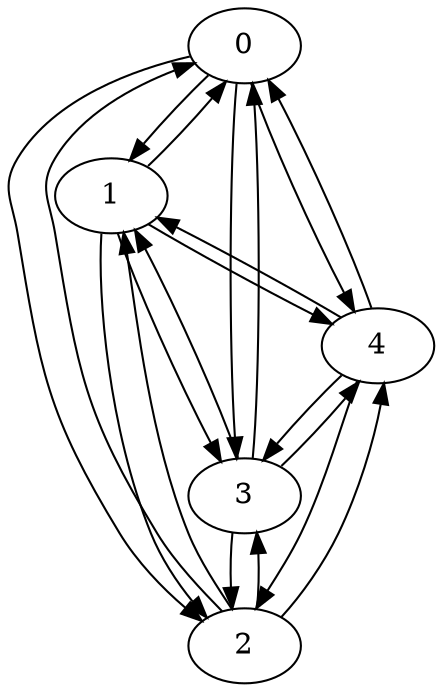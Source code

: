 digraph  {
0;
1;
2;
3;
4;
0 -> 1  [key=0, weight="4.12"];
0 -> 2  [key=0, weight="3.85"];
0 -> 3  [key=0, weight="4.97"];
0 -> 4  [key=0, weight="4.95"];
1 -> 0  [key=0, weight="4.61"];
1 -> 2  [key=0, weight="4.42"];
1 -> 3  [key=0, weight="4.26"];
1 -> 4  [key=0, weight="4.27"];
2 -> 0  [key=0, weight="4.74"];
2 -> 1  [key=0, weight="3.39"];
2 -> 3  [key=0, weight="3.19"];
2 -> 4  [key=0, weight="4.85"];
3 -> 0  [key=0, weight="4.25"];
3 -> 1  [key=0, weight="3.23"];
3 -> 2  [key=0, weight="4.64"];
3 -> 4  [key=0, weight="3.22"];
4 -> 0  [key=0, weight="4.68"];
4 -> 1  [key=0, weight="4.5"];
4 -> 2  [key=0, weight="4.85"];
4 -> 3  [key=0, weight="3.2"];
}
